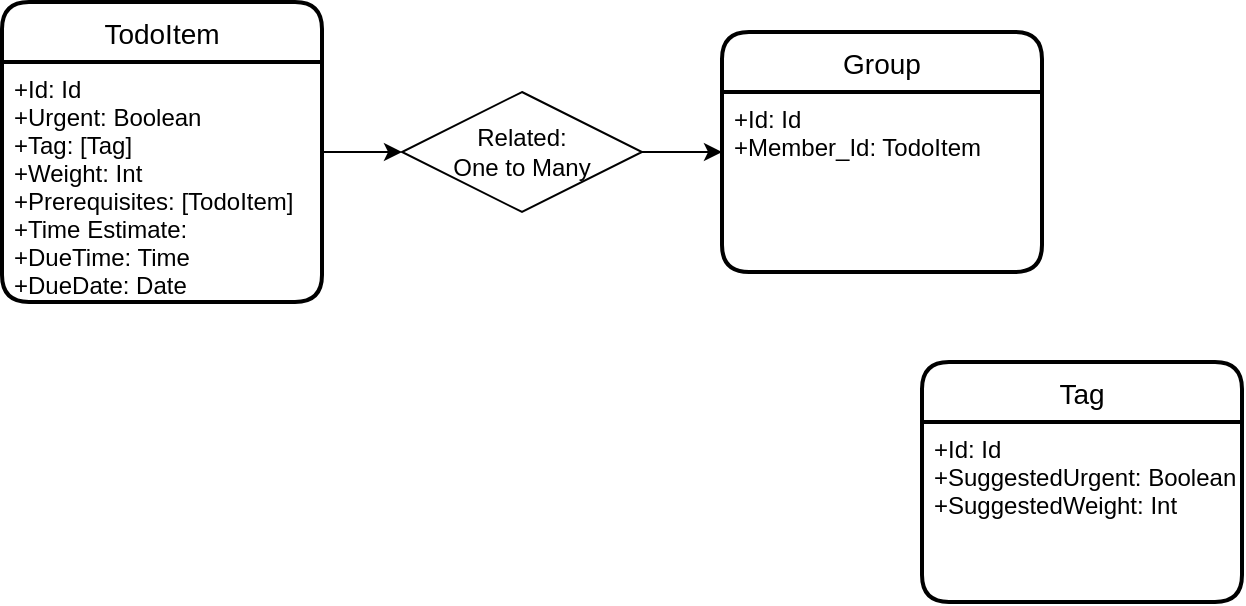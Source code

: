 <mxfile version="14.4.9" type="device" pages="2"><diagram id="w9Z-Ot1DT9RjUsLo7C4t" name="Database"><mxGraphModel dx="780" dy="752" grid="1" gridSize="10" guides="1" tooltips="1" connect="1" arrows="1" fold="1" page="1" pageScale="1" pageWidth="850" pageHeight="1100" math="0" shadow="0"><root><mxCell id="0"/><mxCell id="1" parent="0"/><mxCell id="lCKme6r000xQtiHqYzqh-4" style="edgeStyle=orthogonalEdgeStyle;rounded=0;orthogonalLoop=1;jettySize=auto;html=1;entryX=0;entryY=0.5;entryDx=0;entryDy=0;" parent="1" source="hEsXncQ1UIlWttrNOkni-10" target="hEsXncQ1UIlWttrNOkni-17" edge="1"><mxGeometry relative="1" as="geometry"/></mxCell><mxCell id="hEsXncQ1UIlWttrNOkni-10" value="TodoItem" style="swimlane;childLayout=stackLayout;horizontal=1;startSize=30;horizontalStack=0;rounded=1;fontSize=14;fontStyle=0;strokeWidth=2;resizeParent=0;resizeLast=1;shadow=0;dashed=0;align=center;" parent="1" vertex="1"><mxGeometry x="30" y="150" width="160" height="150" as="geometry"/></mxCell><mxCell id="hEsXncQ1UIlWttrNOkni-11" value="+Id: Id&#10;+Urgent: Boolean&#10;+Tag: [Tag]&#10;+Weight: Int&#10;+Prerequisites: [TodoItem]&#10;+Time Estimate:&#10;+DueTime: Time&#10;+DueDate: Date" style="align=left;strokeColor=none;fillColor=none;spacingLeft=4;fontSize=12;verticalAlign=top;resizable=0;rotatable=0;part=1;" parent="hEsXncQ1UIlWttrNOkni-10" vertex="1"><mxGeometry y="30" width="160" height="120" as="geometry"/></mxCell><mxCell id="hEsXncQ1UIlWttrNOkni-14" value="Tag" style="swimlane;childLayout=stackLayout;horizontal=1;startSize=30;horizontalStack=0;rounded=1;fontSize=14;fontStyle=0;strokeWidth=2;resizeParent=0;resizeLast=1;shadow=0;dashed=0;align=center;" parent="1" vertex="1"><mxGeometry x="490" y="330" width="160" height="120" as="geometry"/></mxCell><mxCell id="hEsXncQ1UIlWttrNOkni-15" value="+Id: Id&#10;+SuggestedUrgent: Boolean&#10;+SuggestedWeight: Int" style="align=left;strokeColor=none;fillColor=none;spacingLeft=4;fontSize=12;verticalAlign=top;resizable=0;rotatable=0;part=1;" parent="hEsXncQ1UIlWttrNOkni-14" vertex="1"><mxGeometry y="30" width="160" height="90" as="geometry"/></mxCell><mxCell id="lCKme6r000xQtiHqYzqh-3" style="edgeStyle=orthogonalEdgeStyle;rounded=0;orthogonalLoop=1;jettySize=auto;html=1;exitX=1;exitY=0.5;exitDx=0;exitDy=0;" parent="1" source="hEsXncQ1UIlWttrNOkni-17" target="XiJTM9VHNmCkI-6jd9-G-1" edge="1"><mxGeometry relative="1" as="geometry"/></mxCell><mxCell id="hEsXncQ1UIlWttrNOkni-17" value="Related:&lt;br&gt;One to Many" style="shape=rhombus;perimeter=rhombusPerimeter;whiteSpace=wrap;html=1;align=center;" parent="1" vertex="1"><mxGeometry x="230" y="195" width="120" height="60" as="geometry"/></mxCell><mxCell id="XiJTM9VHNmCkI-6jd9-G-1" value="Group" style="swimlane;childLayout=stackLayout;horizontal=1;startSize=30;horizontalStack=0;rounded=1;fontSize=14;fontStyle=0;strokeWidth=2;resizeParent=0;resizeLast=1;shadow=0;dashed=0;align=center;" parent="1" vertex="1"><mxGeometry x="390" y="165" width="160" height="120" as="geometry"/></mxCell><mxCell id="XiJTM9VHNmCkI-6jd9-G-2" value="+Id: Id&#10;+Member_Id: TodoItem" style="align=left;strokeColor=none;fillColor=none;spacingLeft=4;fontSize=12;verticalAlign=top;resizable=0;rotatable=0;part=1;" parent="XiJTM9VHNmCkI-6jd9-G-1" vertex="1"><mxGeometry y="30" width="160" height="90" as="geometry"/></mxCell></root></mxGraphModel></diagram><diagram id="A3wH4Cf-hCSHLjwGYGNS" name="Wireframe"><mxGraphModel dx="780" dy="752" grid="1" gridSize="10" guides="1" tooltips="1" connect="1" arrows="1" fold="1" page="1" pageScale="1" pageWidth="850" pageHeight="1100" math="0" shadow="0"><root><mxCell id="sL80j_0c56OxRT2lVWYX-0"/><mxCell id="sL80j_0c56OxRT2lVWYX-1" parent="sL80j_0c56OxRT2lVWYX-0"/><mxCell id="zkM9JjtD9EcmcubqY6E0-0" value="LogView" style="swimlane;childLayout=stackLayout;horizontal=1;startSize=30;horizontalStack=0;rounded=1;fontSize=14;fontStyle=0;strokeWidth=2;resizeParent=0;resizeLast=1;shadow=0;dashed=0;align=center;" parent="sL80j_0c56OxRT2lVWYX-1" vertex="1"><mxGeometry x="130" y="550" width="160" height="120" as="geometry"/></mxCell><mxCell id="zkM9JjtD9EcmcubqY6E0-1" value="Suggests todos to insert into &#10;time slots&#10;&#10;probably should have a submit button" style="align=left;strokeColor=none;fillColor=none;spacingLeft=4;fontSize=12;verticalAlign=top;resizable=0;rotatable=0;part=1;" parent="zkM9JjtD9EcmcubqY6E0-0" vertex="1"><mxGeometry y="30" width="160" height="90" as="geometry"/></mxCell><mxCell id="D8sPp73t04uxT7QQMLxj-0" value="&lt;span&gt;1. Todo Item&lt;/span&gt;" style="swimlane;childLayout=stackLayout;horizontal=1;startSize=30;horizontalStack=0;rounded=1;fontSize=14;fontStyle=0;strokeWidth=2;resizeParent=0;resizeLast=1;shadow=0;dashed=0;align=left;html=1;" parent="sL80j_0c56OxRT2lVWYX-1" vertex="1"><mxGeometry x="100" y="50" width="280" height="210" as="geometry"/></mxCell><mxCell id="D8sPp73t04uxT7QQMLxj-1" value="+Attribute1&#10;+Attribute2&#10;+Attribute3" style="align=left;strokeColor=none;fillColor=none;spacingLeft=4;fontSize=12;verticalAlign=top;resizable=0;rotatable=0;part=1;" parent="D8sPp73t04uxT7QQMLxj-0" vertex="1"><mxGeometry y="30" width="280" height="180" as="geometry"/></mxCell><mxCell id="D8sPp73t04uxT7QQMLxj-2" value="controller" style="swimlane;childLayout=stackLayout;horizontal=1;startSize=30;horizontalStack=0;rounded=1;fontSize=14;fontStyle=0;strokeWidth=2;resizeParent=0;resizeLast=1;shadow=0;dashed=0;align=center;" parent="sL80j_0c56OxRT2lVWYX-1" vertex="1"><mxGeometry x="440" y="500" width="160" height="120" as="geometry"/></mxCell><mxCell id="D8sPp73t04uxT7QQMLxj-3" value="controller middleman that interacts with the database&#10;" style="align=left;strokeColor=none;fillColor=none;spacingLeft=4;fontSize=12;verticalAlign=top;resizable=0;rotatable=0;part=1;" parent="D8sPp73t04uxT7QQMLxj-2" vertex="1"><mxGeometry y="30" width="160" height="90" as="geometry"/></mxCell><mxCell id="0M_XklMOYM7fN5GcrWqX-1" value="&lt;span&gt;2. Todo Item (Related to 1.)&lt;/span&gt;" style="swimlane;childLayout=stackLayout;horizontal=1;startSize=30;horizontalStack=0;rounded=1;fontSize=14;fontStyle=0;strokeWidth=2;resizeParent=0;resizeLast=1;shadow=0;dashed=0;align=left;html=1;" vertex="1" parent="sL80j_0c56OxRT2lVWYX-1"><mxGeometry x="380" y="50" width="280" height="210" as="geometry"/></mxCell><mxCell id="0M_XklMOYM7fN5GcrWqX-2" value="+Attribute1&#10;+Attribute2&#10;+Attribute3" style="align=left;strokeColor=none;fillColor=none;spacingLeft=4;fontSize=12;verticalAlign=top;resizable=0;rotatable=0;part=1;" vertex="1" parent="0M_XklMOYM7fN5GcrWqX-1"><mxGeometry y="30" width="280" height="180" as="geometry"/></mxCell><mxCell id="0M_XklMOYM7fN5GcrWqX-3" value="&lt;span&gt;1a. Subtask&lt;/span&gt;" style="swimlane;childLayout=stackLayout;horizontal=1;startSize=30;horizontalStack=0;rounded=1;fontSize=14;fontStyle=0;strokeWidth=2;resizeParent=0;resizeLast=1;shadow=0;dashed=0;align=left;html=1;" vertex="1" parent="sL80j_0c56OxRT2lVWYX-1"><mxGeometry x="110" y="260" width="280" height="120" as="geometry"/></mxCell><mxCell id="0M_XklMOYM7fN5GcrWqX-4" value="+Attribute1&#10;+Attribute2&#10;+Attribute3" style="align=left;strokeColor=none;fillColor=none;spacingLeft=4;fontSize=12;verticalAlign=top;resizable=0;rotatable=0;part=1;" vertex="1" parent="0M_XklMOYM7fN5GcrWqX-3"><mxGeometry y="30" width="280" height="90" as="geometry"/></mxCell><mxCell id="0M_XklMOYM7fN5GcrWqX-5" value="Design Mode" style="swimlane;childLayout=stackLayout;horizontal=1;startSize=30;horizontalStack=0;rounded=1;fontSize=14;fontStyle=0;strokeWidth=2;resizeParent=0;resizeLast=1;shadow=0;dashed=0;align=center;" vertex="1" parent="sL80j_0c56OxRT2lVWYX-1"><mxGeometry x="350" y="660" width="160" height="120" as="geometry"/></mxCell><mxCell id="0M_XklMOYM7fN5GcrWqX-6" value="Freely and quickly create and&lt;br&gt;insert Todo items in an exploratory way&lt;br&gt;&lt;br&gt;It should feel kinda like putting fields&lt;br&gt;into an excel sheet" style="align=left;strokeColor=none;fillColor=none;spacingLeft=4;fontSize=12;verticalAlign=top;resizable=0;rotatable=0;part=1;html=1;" vertex="1" parent="0M_XklMOYM7fN5GcrWqX-5"><mxGeometry y="30" width="160" height="90" as="geometry"/></mxCell><mxCell id="0M_XklMOYM7fN5GcrWqX-7" value="Config files?" style="swimlane;childLayout=stackLayout;horizontal=1;startSize=30;horizontalStack=0;rounded=1;fontSize=14;fontStyle=0;strokeWidth=2;resizeParent=0;resizeLast=1;shadow=0;dashed=0;align=center;" vertex="1" parent="sL80j_0c56OxRT2lVWYX-1"><mxGeometry x="200" y="900" width="160" height="120" as="geometry"/></mxCell><mxCell id="0M_XklMOYM7fN5GcrWqX-9" value="Focus View" style="swimlane;childLayout=stackLayout;horizontal=1;startSize=30;horizontalStack=0;rounded=1;fontSize=14;fontStyle=0;strokeWidth=2;resizeParent=0;resizeLast=1;shadow=0;dashed=0;align=center;" vertex="1" parent="sL80j_0c56OxRT2lVWYX-1"><mxGeometry x="490" y="860" width="160" height="120" as="geometry"/></mxCell><mxCell id="0M_XklMOYM7fN5GcrWqX-10" value="only load and display grouped&lt;br&gt;or selected or otherwise queried" style="align=left;strokeColor=none;fillColor=none;spacingLeft=4;fontSize=12;verticalAlign=top;resizable=0;rotatable=0;part=1;html=1;" vertex="1" parent="0M_XklMOYM7fN5GcrWqX-9"><mxGeometry y="30" width="160" height="90" as="geometry"/></mxCell><mxCell id="0M_XklMOYM7fN5GcrWqX-12" value="&lt;span&gt;3. Todo Item (Not related to 1. or 2's group)&lt;/span&gt;" style="swimlane;childLayout=stackLayout;horizontal=1;startSize=30;horizontalStack=0;rounded=1;fontSize=14;fontStyle=0;strokeWidth=2;resizeParent=0;resizeLast=1;shadow=0;dashed=0;align=left;html=1;" vertex="1" parent="sL80j_0c56OxRT2lVWYX-1"><mxGeometry x="680" y="50" width="280" height="210" as="geometry"/></mxCell><mxCell id="0M_XklMOYM7fN5GcrWqX-13" value="+Attribute1&#10;+Attribute2&#10;+Attribute3" style="align=left;strokeColor=none;fillColor=none;spacingLeft=4;fontSize=12;verticalAlign=top;resizable=0;rotatable=0;part=1;" vertex="1" parent="0M_XklMOYM7fN5GcrWqX-12"><mxGeometry y="30" width="280" height="180" as="geometry"/></mxCell></root></mxGraphModel></diagram></mxfile>